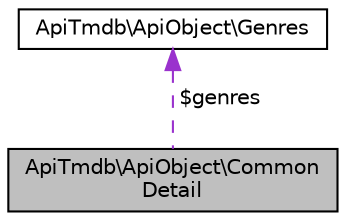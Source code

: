 digraph "ApiTmdb\ApiObject\CommonDetail"
{
  edge [fontname="Helvetica",fontsize="10",labelfontname="Helvetica",labelfontsize="10"];
  node [fontname="Helvetica",fontsize="10",shape=record];
  Node3 [label="ApiTmdb\\ApiObject\\Common\lDetail",height=0.2,width=0.4,color="black", fillcolor="grey75", style="filled", fontcolor="black"];
  Node4 -> Node3 [dir="back",color="darkorchid3",fontsize="10",style="dashed",label=" $genres" ,fontname="Helvetica"];
  Node4 [label="ApiTmdb\\ApiObject\\Genres",height=0.2,width=0.4,color="black", fillcolor="white", style="filled",URL="$classApiTmdb_1_1ApiObject_1_1Genres.html"];
}
